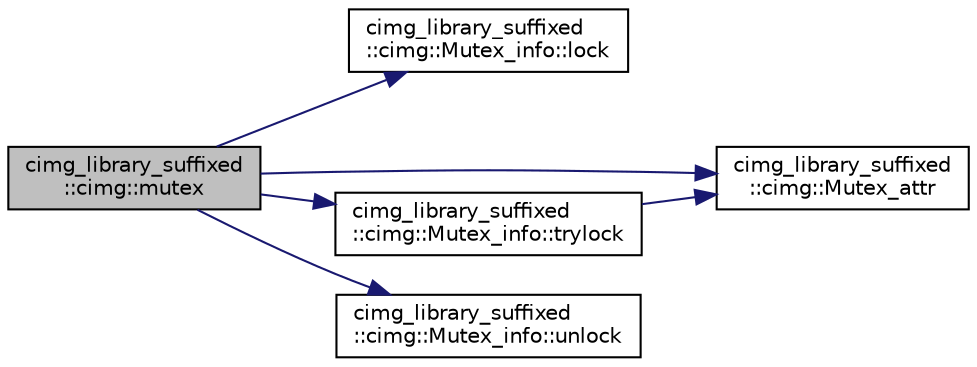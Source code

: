 digraph "cimg_library_suffixed::cimg::mutex"
{
 // INTERACTIVE_SVG=YES
  edge [fontname="Helvetica",fontsize="10",labelfontname="Helvetica",labelfontsize="10"];
  node [fontname="Helvetica",fontsize="10",shape=record];
  rankdir="LR";
  Node2564 [label="cimg_library_suffixed\l::cimg::mutex",height=0.2,width=0.4,color="black", fillcolor="grey75", style="filled", fontcolor="black"];
  Node2564 -> Node2565 [color="midnightblue",fontsize="10",style="solid",fontname="Helvetica"];
  Node2565 [label="cimg_library_suffixed\l::cimg::Mutex_info::lock",height=0.2,width=0.4,color="black", fillcolor="white", style="filled",URL="$structcimg__library__suffixed_1_1cimg_1_1_mutex__info.html#a6cc8e26847a1aa649febed03d70182e7"];
  Node2564 -> Node2566 [color="midnightblue",fontsize="10",style="solid",fontname="Helvetica"];
  Node2566 [label="cimg_library_suffixed\l::cimg::Mutex_attr",height=0.2,width=0.4,color="black", fillcolor="white", style="filled",URL="$namespacecimg__library__suffixed_1_1cimg.html#aa0e1bc96ae6e235dc5b67b8b0a466166"];
  Node2564 -> Node2567 [color="midnightblue",fontsize="10",style="solid",fontname="Helvetica"];
  Node2567 [label="cimg_library_suffixed\l::cimg::Mutex_info::trylock",height=0.2,width=0.4,color="black", fillcolor="white", style="filled",URL="$structcimg__library__suffixed_1_1cimg_1_1_mutex__info.html#a9bf4ed1e1dfe6f28fa6250cd04f3c900"];
  Node2567 -> Node2566 [color="midnightblue",fontsize="10",style="solid",fontname="Helvetica"];
  Node2564 -> Node2568 [color="midnightblue",fontsize="10",style="solid",fontname="Helvetica"];
  Node2568 [label="cimg_library_suffixed\l::cimg::Mutex_info::unlock",height=0.2,width=0.4,color="black", fillcolor="white", style="filled",URL="$structcimg__library__suffixed_1_1cimg_1_1_mutex__info.html#afac3fa5f107ad4795fb867050f616555"];
}
